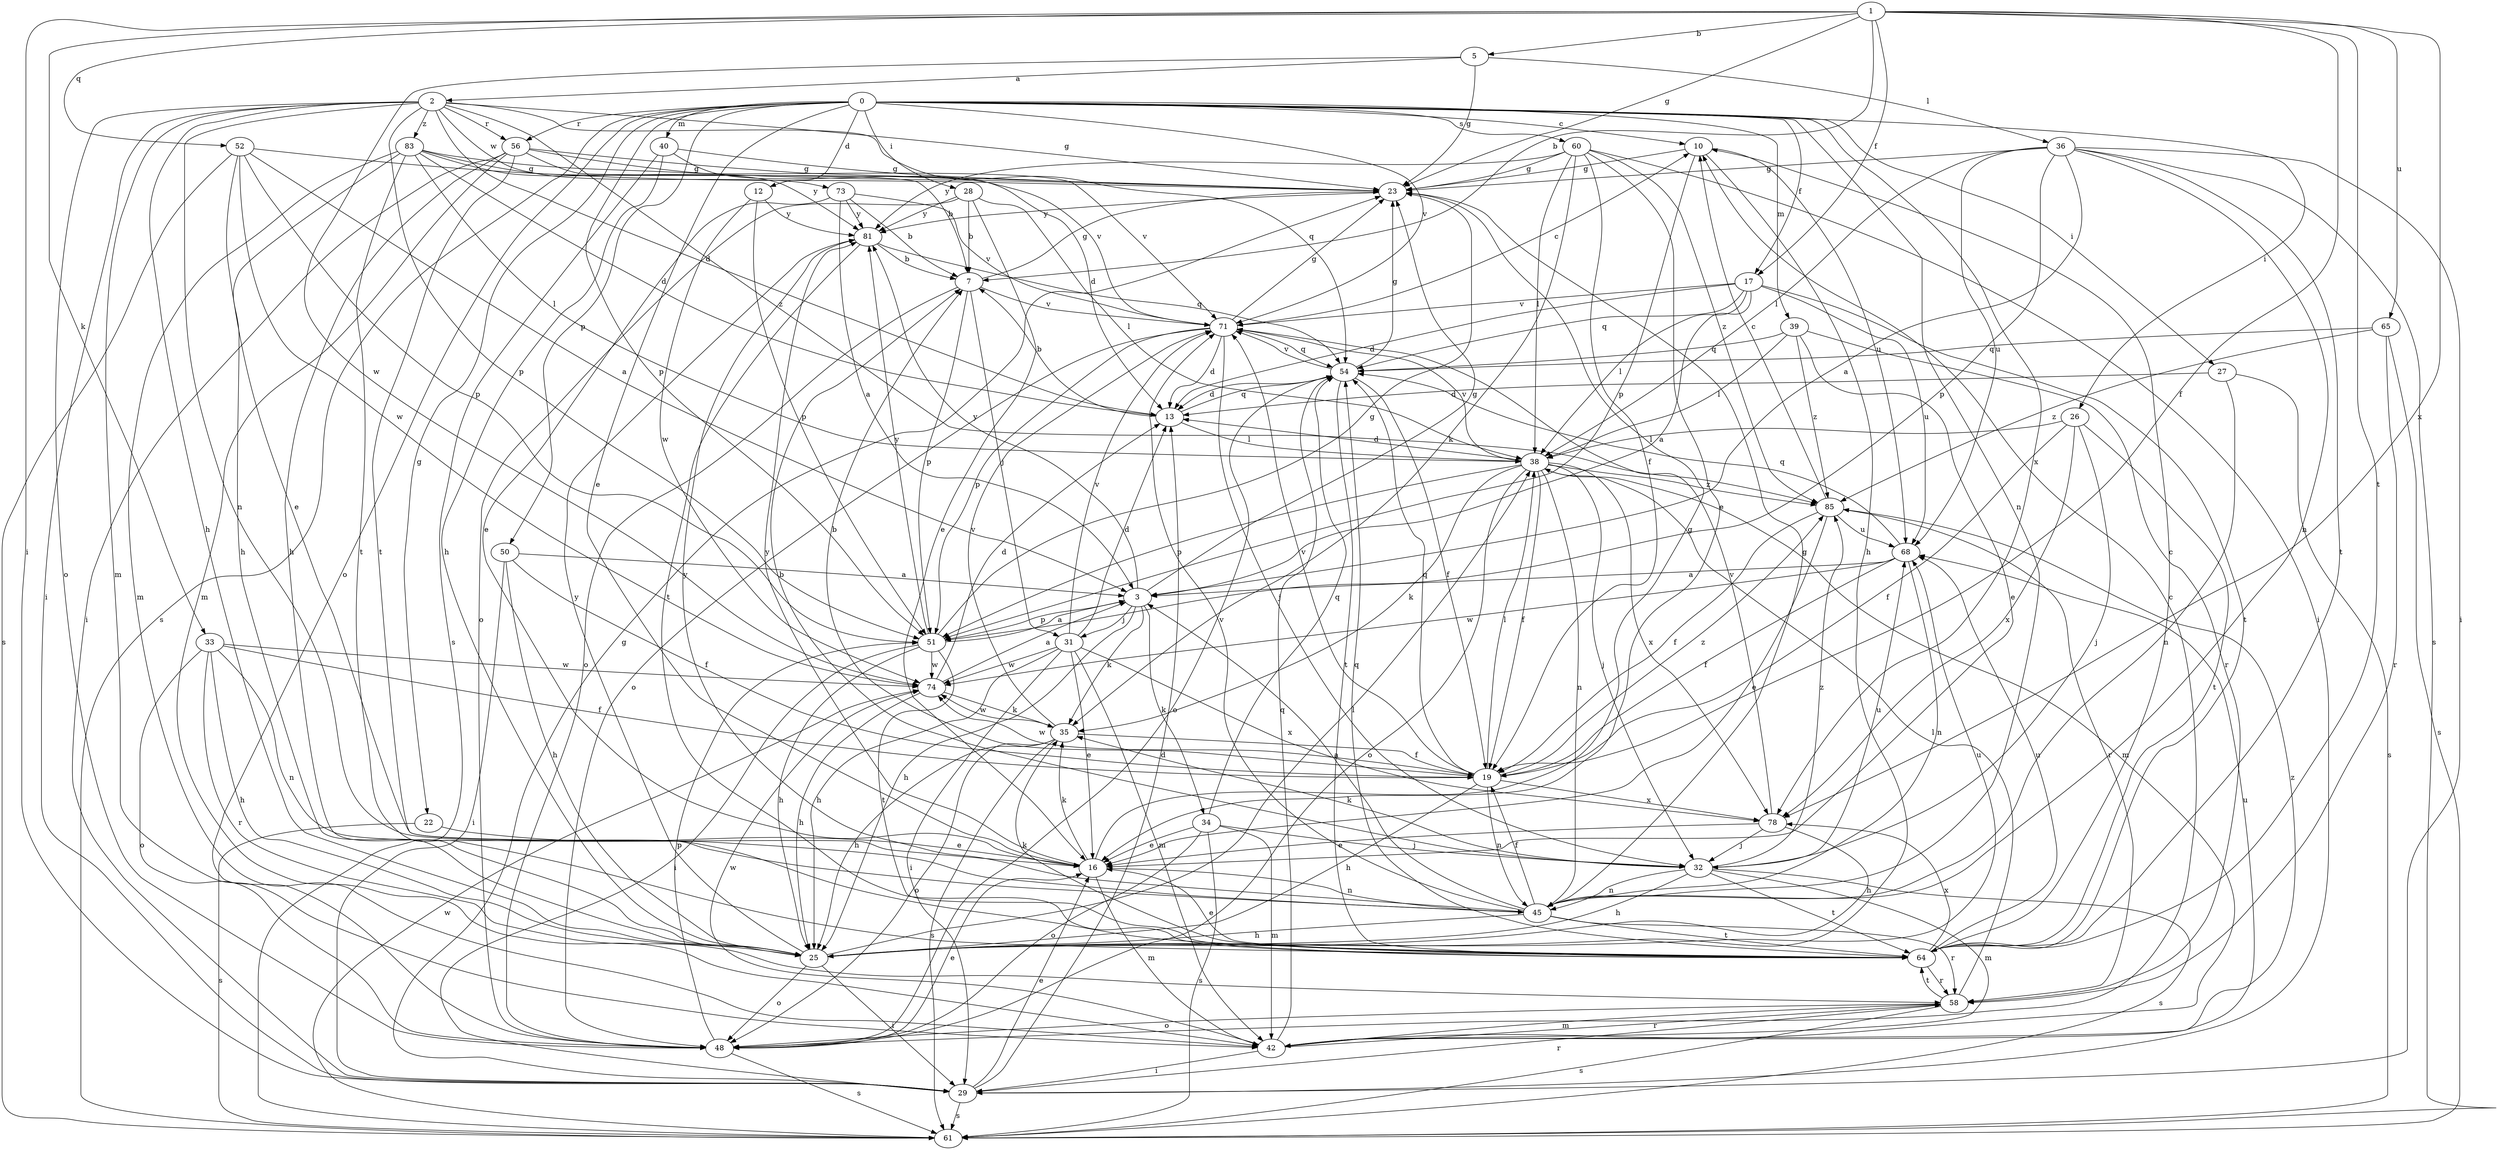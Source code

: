 strict digraph  {
0;
1;
2;
3;
5;
7;
10;
12;
13;
16;
17;
19;
22;
23;
25;
26;
27;
28;
29;
31;
32;
33;
34;
35;
36;
38;
39;
40;
42;
45;
48;
50;
51;
52;
54;
56;
58;
60;
61;
64;
65;
68;
71;
73;
74;
78;
81;
83;
85;
0 -> 10  [label=c];
0 -> 12  [label=d];
0 -> 16  [label=e];
0 -> 17  [label=f];
0 -> 22  [label=g];
0 -> 26  [label=i];
0 -> 27  [label=i];
0 -> 28  [label=i];
0 -> 39  [label=m];
0 -> 40  [label=m];
0 -> 45  [label=n];
0 -> 48  [label=o];
0 -> 50  [label=p];
0 -> 51  [label=p];
0 -> 56  [label=r];
0 -> 60  [label=s];
0 -> 61  [label=s];
0 -> 71  [label=v];
0 -> 78  [label=x];
1 -> 5  [label=b];
1 -> 7  [label=b];
1 -> 17  [label=f];
1 -> 19  [label=f];
1 -> 23  [label=g];
1 -> 29  [label=i];
1 -> 33  [label=k];
1 -> 52  [label=q];
1 -> 64  [label=t];
1 -> 65  [label=u];
1 -> 78  [label=x];
2 -> 13  [label=d];
2 -> 23  [label=g];
2 -> 25  [label=h];
2 -> 29  [label=i];
2 -> 42  [label=m];
2 -> 45  [label=n];
2 -> 48  [label=o];
2 -> 51  [label=p];
2 -> 54  [label=q];
2 -> 56  [label=r];
2 -> 73  [label=w];
2 -> 83  [label=z];
2 -> 85  [label=z];
3 -> 23  [label=g];
3 -> 25  [label=h];
3 -> 31  [label=j];
3 -> 34  [label=k];
3 -> 35  [label=k];
3 -> 51  [label=p];
3 -> 81  [label=y];
5 -> 2  [label=a];
5 -> 23  [label=g];
5 -> 36  [label=l];
5 -> 74  [label=w];
7 -> 23  [label=g];
7 -> 31  [label=j];
7 -> 48  [label=o];
7 -> 51  [label=p];
7 -> 71  [label=v];
10 -> 23  [label=g];
10 -> 25  [label=h];
10 -> 51  [label=p];
10 -> 68  [label=u];
12 -> 51  [label=p];
12 -> 74  [label=w];
12 -> 81  [label=y];
13 -> 7  [label=b];
13 -> 38  [label=l];
13 -> 54  [label=q];
16 -> 23  [label=g];
16 -> 35  [label=k];
16 -> 42  [label=m];
16 -> 45  [label=n];
16 -> 81  [label=y];
17 -> 3  [label=a];
17 -> 13  [label=d];
17 -> 38  [label=l];
17 -> 54  [label=q];
17 -> 64  [label=t];
17 -> 68  [label=u];
17 -> 71  [label=v];
19 -> 7  [label=b];
19 -> 25  [label=h];
19 -> 38  [label=l];
19 -> 45  [label=n];
19 -> 54  [label=q];
19 -> 71  [label=v];
19 -> 74  [label=w];
19 -> 78  [label=x];
19 -> 85  [label=z];
22 -> 16  [label=e];
22 -> 61  [label=s];
23 -> 81  [label=y];
25 -> 29  [label=i];
25 -> 38  [label=l];
25 -> 48  [label=o];
25 -> 68  [label=u];
25 -> 81  [label=y];
26 -> 19  [label=f];
26 -> 32  [label=j];
26 -> 38  [label=l];
26 -> 64  [label=t];
26 -> 78  [label=x];
27 -> 13  [label=d];
27 -> 45  [label=n];
27 -> 61  [label=s];
28 -> 7  [label=b];
28 -> 16  [label=e];
28 -> 38  [label=l];
28 -> 48  [label=o];
28 -> 81  [label=y];
29 -> 13  [label=d];
29 -> 16  [label=e];
29 -> 23  [label=g];
29 -> 58  [label=r];
29 -> 61  [label=s];
31 -> 13  [label=d];
31 -> 16  [label=e];
31 -> 25  [label=h];
31 -> 29  [label=i];
31 -> 42  [label=m];
31 -> 71  [label=v];
31 -> 74  [label=w];
31 -> 78  [label=x];
32 -> 7  [label=b];
32 -> 25  [label=h];
32 -> 35  [label=k];
32 -> 42  [label=m];
32 -> 45  [label=n];
32 -> 61  [label=s];
32 -> 64  [label=t];
32 -> 68  [label=u];
32 -> 85  [label=z];
33 -> 19  [label=f];
33 -> 25  [label=h];
33 -> 45  [label=n];
33 -> 48  [label=o];
33 -> 58  [label=r];
33 -> 74  [label=w];
34 -> 16  [label=e];
34 -> 32  [label=j];
34 -> 42  [label=m];
34 -> 48  [label=o];
34 -> 54  [label=q];
34 -> 61  [label=s];
35 -> 19  [label=f];
35 -> 25  [label=h];
35 -> 48  [label=o];
35 -> 61  [label=s];
35 -> 71  [label=v];
35 -> 74  [label=w];
36 -> 3  [label=a];
36 -> 23  [label=g];
36 -> 29  [label=i];
36 -> 38  [label=l];
36 -> 45  [label=n];
36 -> 51  [label=p];
36 -> 61  [label=s];
36 -> 64  [label=t];
36 -> 68  [label=u];
38 -> 13  [label=d];
38 -> 19  [label=f];
38 -> 32  [label=j];
38 -> 35  [label=k];
38 -> 42  [label=m];
38 -> 45  [label=n];
38 -> 48  [label=o];
38 -> 51  [label=p];
38 -> 71  [label=v];
38 -> 78  [label=x];
38 -> 85  [label=z];
39 -> 16  [label=e];
39 -> 38  [label=l];
39 -> 54  [label=q];
39 -> 58  [label=r];
39 -> 85  [label=z];
40 -> 13  [label=d];
40 -> 23  [label=g];
40 -> 25  [label=h];
40 -> 61  [label=s];
42 -> 29  [label=i];
42 -> 54  [label=q];
42 -> 58  [label=r];
42 -> 68  [label=u];
42 -> 74  [label=w];
42 -> 85  [label=z];
45 -> 3  [label=a];
45 -> 19  [label=f];
45 -> 23  [label=g];
45 -> 25  [label=h];
45 -> 58  [label=r];
45 -> 64  [label=t];
45 -> 71  [label=v];
45 -> 81  [label=y];
48 -> 10  [label=c];
48 -> 16  [label=e];
48 -> 51  [label=p];
48 -> 61  [label=s];
50 -> 3  [label=a];
50 -> 19  [label=f];
50 -> 25  [label=h];
50 -> 29  [label=i];
51 -> 3  [label=a];
51 -> 23  [label=g];
51 -> 25  [label=h];
51 -> 29  [label=i];
51 -> 64  [label=t];
51 -> 74  [label=w];
51 -> 81  [label=y];
52 -> 3  [label=a];
52 -> 16  [label=e];
52 -> 23  [label=g];
52 -> 51  [label=p];
52 -> 61  [label=s];
52 -> 74  [label=w];
54 -> 13  [label=d];
54 -> 19  [label=f];
54 -> 23  [label=g];
54 -> 48  [label=o];
54 -> 64  [label=t];
54 -> 71  [label=v];
56 -> 7  [label=b];
56 -> 23  [label=g];
56 -> 25  [label=h];
56 -> 29  [label=i];
56 -> 42  [label=m];
56 -> 64  [label=t];
56 -> 71  [label=v];
58 -> 38  [label=l];
58 -> 42  [label=m];
58 -> 48  [label=o];
58 -> 61  [label=s];
58 -> 64  [label=t];
60 -> 16  [label=e];
60 -> 19  [label=f];
60 -> 23  [label=g];
60 -> 29  [label=i];
60 -> 35  [label=k];
60 -> 38  [label=l];
60 -> 81  [label=y];
60 -> 85  [label=z];
61 -> 74  [label=w];
64 -> 10  [label=c];
64 -> 16  [label=e];
64 -> 35  [label=k];
64 -> 54  [label=q];
64 -> 58  [label=r];
64 -> 68  [label=u];
64 -> 78  [label=x];
65 -> 54  [label=q];
65 -> 58  [label=r];
65 -> 61  [label=s];
65 -> 85  [label=z];
68 -> 3  [label=a];
68 -> 19  [label=f];
68 -> 45  [label=n];
68 -> 54  [label=q];
68 -> 74  [label=w];
71 -> 10  [label=c];
71 -> 13  [label=d];
71 -> 23  [label=g];
71 -> 32  [label=j];
71 -> 48  [label=o];
71 -> 51  [label=p];
71 -> 54  [label=q];
73 -> 3  [label=a];
73 -> 7  [label=b];
73 -> 16  [label=e];
73 -> 71  [label=v];
73 -> 81  [label=y];
74 -> 3  [label=a];
74 -> 13  [label=d];
74 -> 25  [label=h];
74 -> 35  [label=k];
78 -> 16  [label=e];
78 -> 25  [label=h];
78 -> 32  [label=j];
78 -> 71  [label=v];
81 -> 7  [label=b];
81 -> 54  [label=q];
81 -> 64  [label=t];
83 -> 13  [label=d];
83 -> 23  [label=g];
83 -> 25  [label=h];
83 -> 38  [label=l];
83 -> 42  [label=m];
83 -> 64  [label=t];
83 -> 71  [label=v];
83 -> 81  [label=y];
85 -> 10  [label=c];
85 -> 16  [label=e];
85 -> 19  [label=f];
85 -> 58  [label=r];
85 -> 68  [label=u];
}

